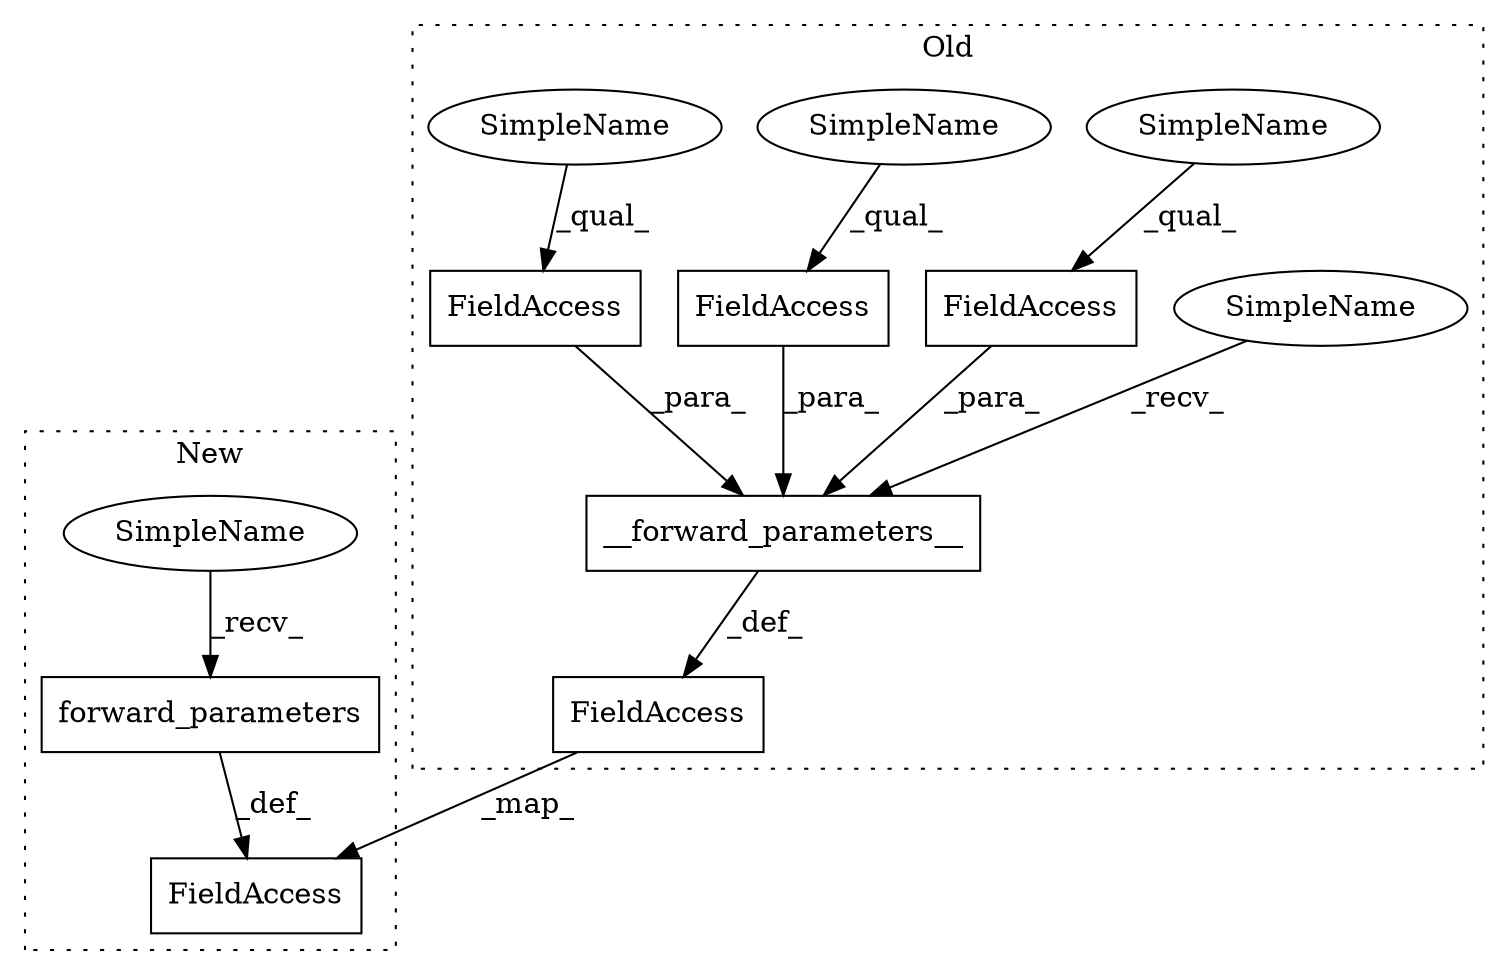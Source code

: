 digraph G {
subgraph cluster0 {
1 [label="__forward_parameters__" a="32" s="3917,3990" l="23,1" shape="box"];
3 [label="FieldAccess" a="22" s="3972" l="18" shape="box"];
4 [label="FieldAccess" a="22" s="3959" l="12" shape="box"];
5 [label="FieldAccess" a="22" s="3952" l="6" shape="box"];
7 [label="FieldAccess" a="22" s="4003" l="12" shape="box"];
8 [label="SimpleName" a="42" s="3912" l="4" shape="ellipse"];
9 [label="SimpleName" a="42" s="3959" l="4" shape="ellipse"];
10 [label="SimpleName" a="42" s="3952" l="4" shape="ellipse"];
11 [label="SimpleName" a="42" s="3972" l="4" shape="ellipse"];
label = "Old";
style="dotted";
}
subgraph cluster1 {
2 [label="forward_parameters" a="32" s="3953,3983" l="19,1" shape="box"];
6 [label="FieldAccess" a="22" s="3996" l="12" shape="box"];
12 [label="SimpleName" a="42" s="3948" l="4" shape="ellipse"];
label = "New";
style="dotted";
}
1 -> 7 [label="_def_"];
2 -> 6 [label="_def_"];
3 -> 1 [label="_para_"];
4 -> 1 [label="_para_"];
5 -> 1 [label="_para_"];
7 -> 6 [label="_map_"];
8 -> 1 [label="_recv_"];
9 -> 4 [label="_qual_"];
10 -> 5 [label="_qual_"];
11 -> 3 [label="_qual_"];
12 -> 2 [label="_recv_"];
}
